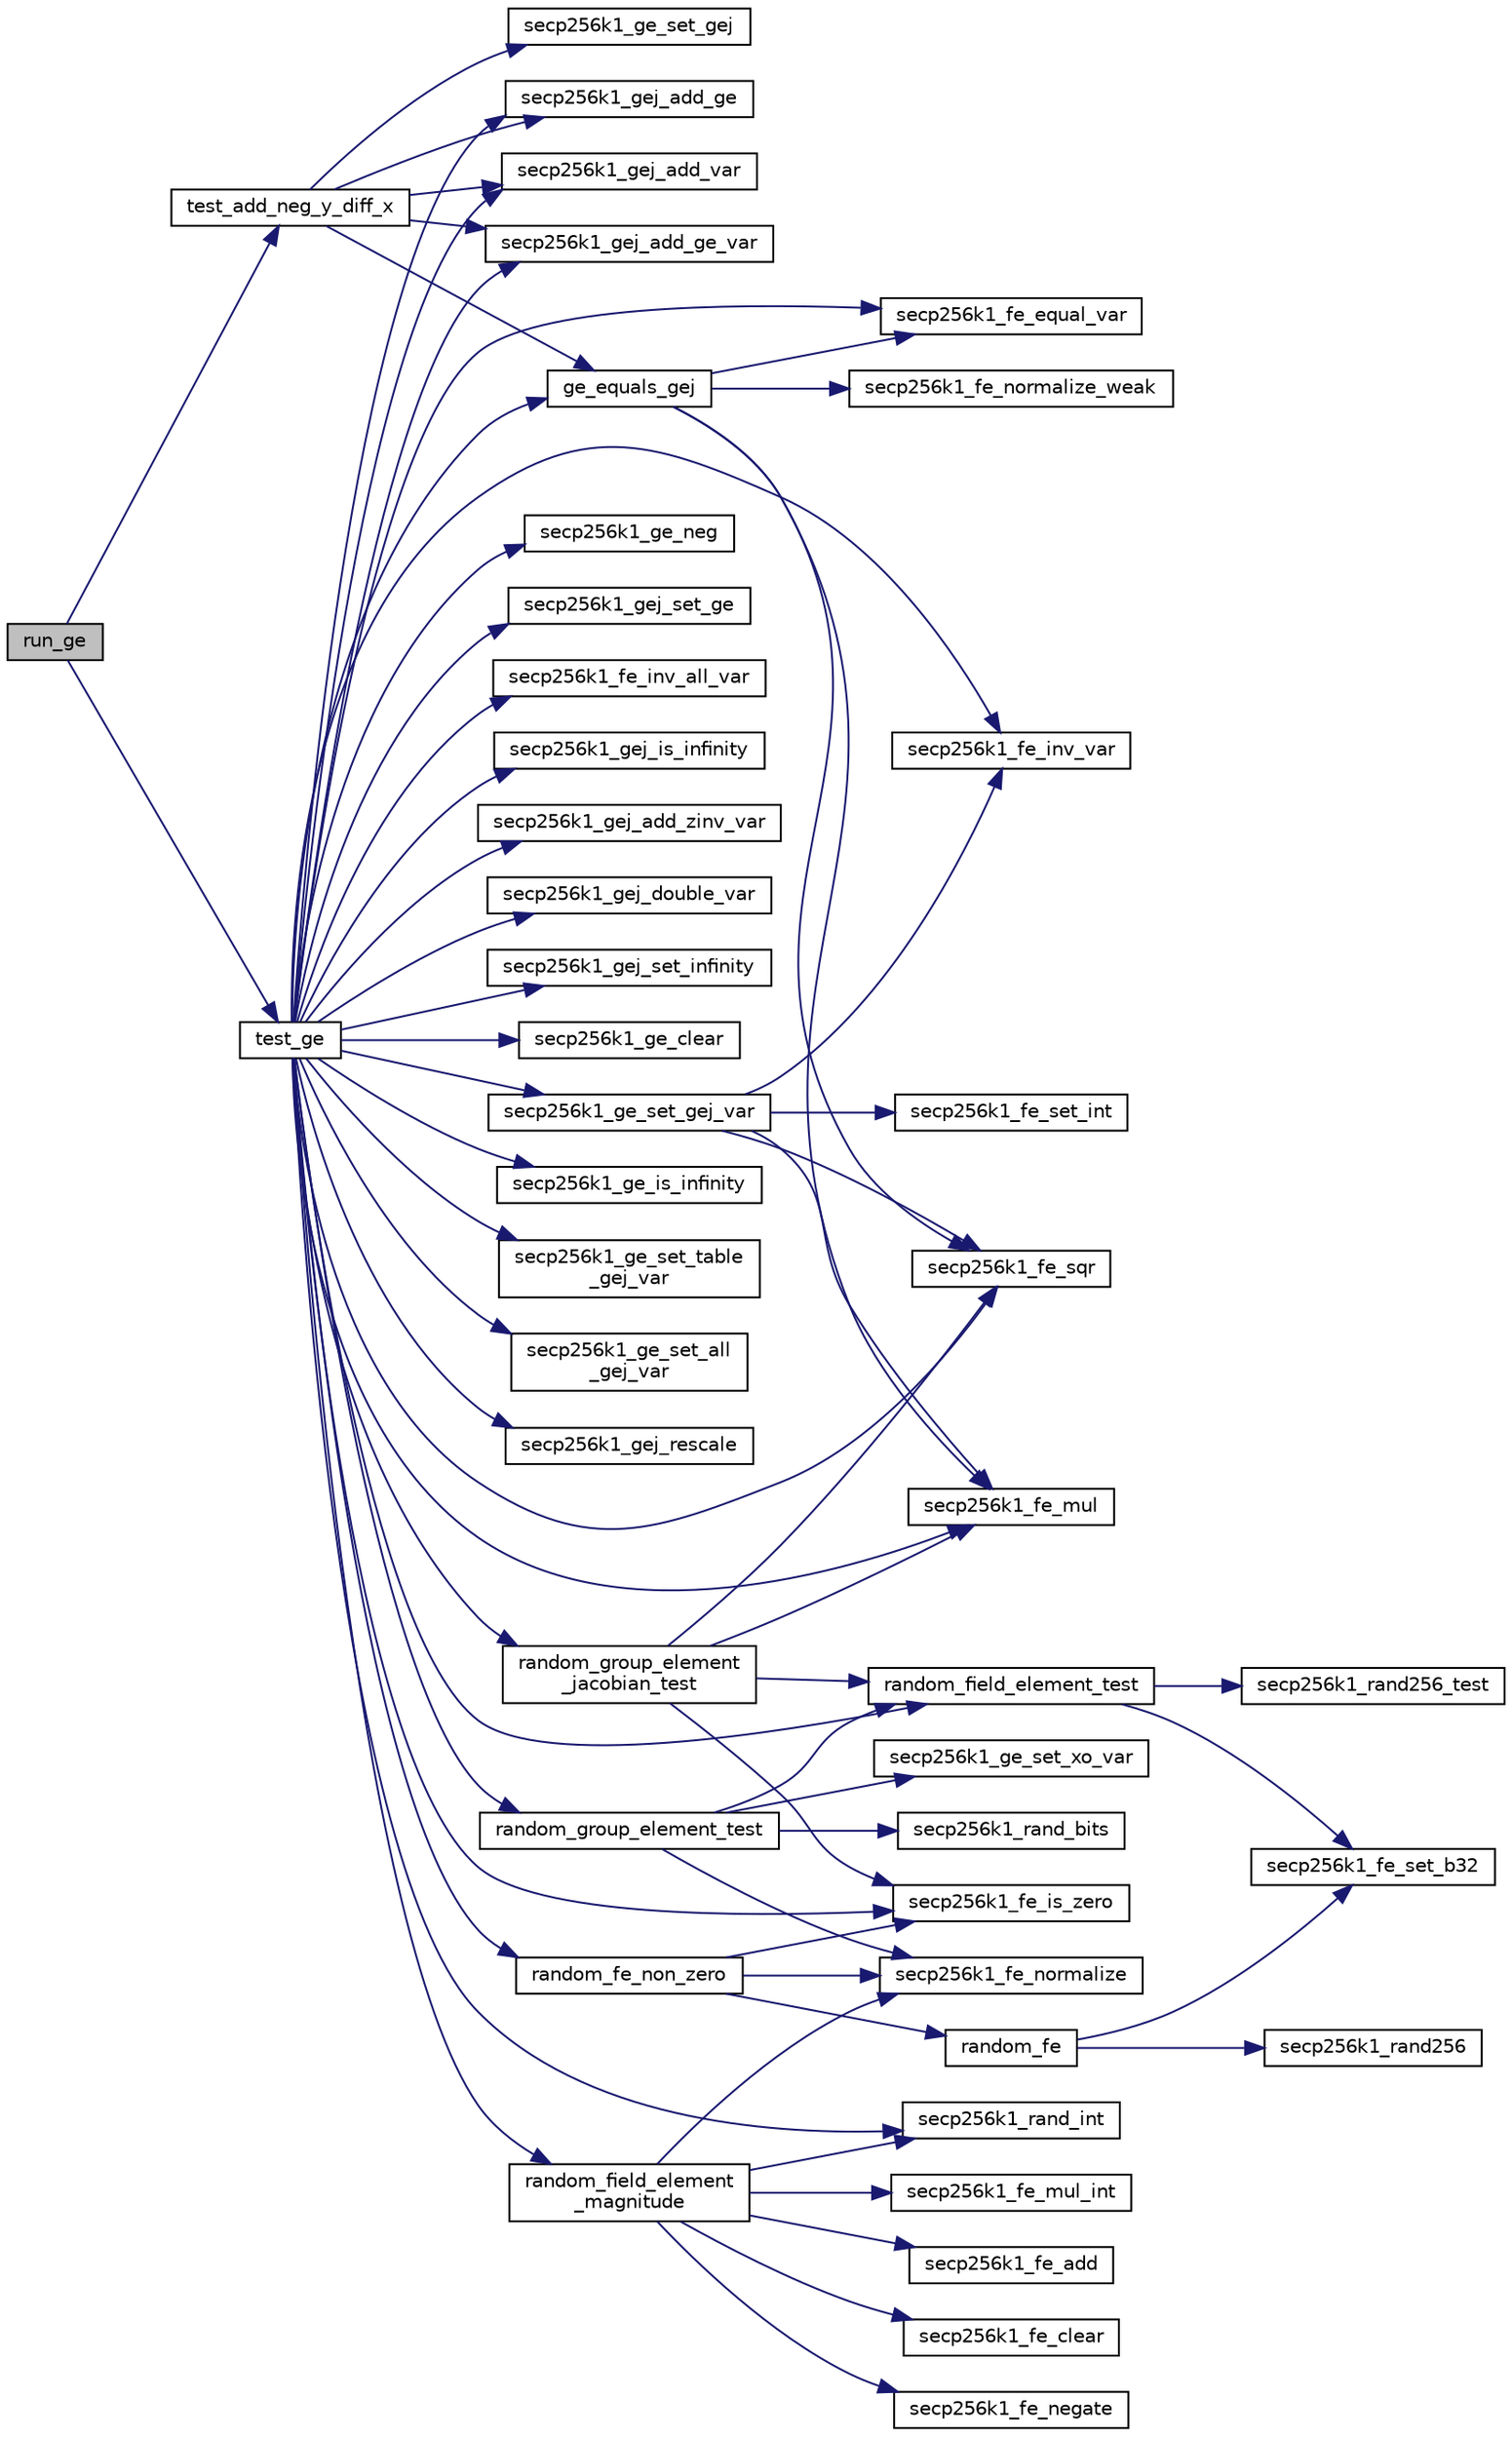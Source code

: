 digraph "run_ge"
{
  edge [fontname="Helvetica",fontsize="10",labelfontname="Helvetica",labelfontsize="10"];
  node [fontname="Helvetica",fontsize="10",shape=record];
  rankdir="LR";
  Node1148 [label="run_ge",height=0.2,width=0.4,color="black", fillcolor="grey75", style="filled", fontcolor="black"];
  Node1148 -> Node1149 [color="midnightblue",fontsize="10",style="solid",fontname="Helvetica"];
  Node1149 [label="test_ge",height=0.2,width=0.4,color="black", fillcolor="white", style="filled",URL="$d5/d7f/tests_8c.html#a3084bb11900a5e4d33115904d0ceb847"];
  Node1149 -> Node1150 [color="midnightblue",fontsize="10",style="solid",fontname="Helvetica"];
  Node1150 [label="secp256k1_gej_set_infinity",height=0.2,width=0.4,color="black", fillcolor="white", style="filled",URL="$d9/dd1/group_8h.html#a2c6b24a2db08260d89e891eab7035b2c",tooltip="Set a group element (jacobian) equal to the point at infinity. "];
  Node1149 -> Node1151 [color="midnightblue",fontsize="10",style="solid",fontname="Helvetica"];
  Node1151 [label="secp256k1_ge_clear",height=0.2,width=0.4,color="black", fillcolor="white", style="filled",URL="$d9/dd1/group_8h.html#a34793cf48794f089bb28597d1a9f23b2",tooltip="Clear a secp256k1_ge to prevent leaking sensitive information. "];
  Node1149 -> Node1152 [color="midnightblue",fontsize="10",style="solid",fontname="Helvetica"];
  Node1152 [label="secp256k1_ge_set_gej_var",height=0.2,width=0.4,color="black", fillcolor="white", style="filled",URL="$d6/d60/group__impl_8h.html#aea803cf52c0f33c2cb3bfb82d5790d71"];
  Node1152 -> Node1153 [color="midnightblue",fontsize="10",style="solid",fontname="Helvetica"];
  Node1153 [label="secp256k1_fe_inv_var",height=0.2,width=0.4,color="black", fillcolor="white", style="filled",URL="$d5/d5a/field_8h.html#a0090ecfb39b34a8965cc16ae1feca5aa",tooltip="Potentially faster version of secp256k1_fe_inv, without constant-time guarantee. "];
  Node1152 -> Node1154 [color="midnightblue",fontsize="10",style="solid",fontname="Helvetica"];
  Node1154 [label="secp256k1_fe_sqr",height=0.2,width=0.4,color="black", fillcolor="white", style="filled",URL="$d5/d5a/field_8h.html#a6cbe550ca5eb35e683b1c8d68d8de26b",tooltip="Sets a field element to be the square of another. "];
  Node1152 -> Node1155 [color="midnightblue",fontsize="10",style="solid",fontname="Helvetica"];
  Node1155 [label="secp256k1_fe_mul",height=0.2,width=0.4,color="black", fillcolor="white", style="filled",URL="$d5/d5a/field_8h.html#a542b97d2574d9687c563d002587cf9a2",tooltip="Sets a field element to be the product of two others. "];
  Node1152 -> Node1156 [color="midnightblue",fontsize="10",style="solid",fontname="Helvetica"];
  Node1156 [label="secp256k1_fe_set_int",height=0.2,width=0.4,color="black", fillcolor="white", style="filled",URL="$d5/d5a/field_8h.html#a4bfba9980b6d6960ad623f1ddbbc547e",tooltip="Set a field element equal to a small integer. "];
  Node1149 -> Node1157 [color="midnightblue",fontsize="10",style="solid",fontname="Helvetica"];
  Node1157 [label="random_group_element_test",height=0.2,width=0.4,color="black", fillcolor="white", style="filled",URL="$d5/d7f/tests_8c.html#a63a7c68b6b72356c59cfdaaab131c73b"];
  Node1157 -> Node1158 [color="midnightblue",fontsize="10",style="solid",fontname="Helvetica"];
  Node1158 [label="random_field_element_test",height=0.2,width=0.4,color="black", fillcolor="white", style="filled",URL="$d5/d7f/tests_8c.html#af038dec65d22bf5050a82de7b4ad4bca"];
  Node1158 -> Node1159 [color="midnightblue",fontsize="10",style="solid",fontname="Helvetica"];
  Node1159 [label="secp256k1_rand256_test",height=0.2,width=0.4,color="black", fillcolor="white", style="filled",URL="$dd/d0b/testrand_8h.html#ac7dd7cc19d5d0ae9b50791656b57af7b",tooltip="Generate a pseudorandom 32-byte array with long sequences of zero and one bits. "];
  Node1158 -> Node1160 [color="midnightblue",fontsize="10",style="solid",fontname="Helvetica"];
  Node1160 [label="secp256k1_fe_set_b32",height=0.2,width=0.4,color="black", fillcolor="white", style="filled",URL="$d5/d5a/field_8h.html#a5c86a65052e3b135919c00fe2233a43d",tooltip="Set a field element equal to 32-byte big endian value. "];
  Node1157 -> Node1161 [color="midnightblue",fontsize="10",style="solid",fontname="Helvetica"];
  Node1161 [label="secp256k1_ge_set_xo_var",height=0.2,width=0.4,color="black", fillcolor="white", style="filled",URL="$d9/dd1/group_8h.html#a3c3d9154b093bb4ed48ba55e4c28a0b5",tooltip="Set a group element (affine) equal to the point with the given X coordinate, and given oddness for Y..."];
  Node1157 -> Node1162 [color="midnightblue",fontsize="10",style="solid",fontname="Helvetica"];
  Node1162 [label="secp256k1_rand_bits",height=0.2,width=0.4,color="black", fillcolor="white", style="filled",URL="$dd/d0b/testrand_8h.html#a70a3e97a30b94a77f4a59807ba01e6ba",tooltip="Generate a pseudorandom number in the range [0..2**bits-1]. "];
  Node1157 -> Node1163 [color="midnightblue",fontsize="10",style="solid",fontname="Helvetica"];
  Node1163 [label="secp256k1_fe_normalize",height=0.2,width=0.4,color="black", fillcolor="white", style="filled",URL="$d5/d5a/field_8h.html#a8e925e94d5a7330d2ae68f6642d0c7b9",tooltip="Field element module. "];
  Node1149 -> Node1164 [color="midnightblue",fontsize="10",style="solid",fontname="Helvetica"];
  Node1164 [label="secp256k1_ge_neg",height=0.2,width=0.4,color="black", fillcolor="white", style="filled",URL="$d9/dd1/group_8h.html#abcb34de0cfdf82a125e059f4f98de1d9"];
  Node1149 -> Node1165 [color="midnightblue",fontsize="10",style="solid",fontname="Helvetica"];
  Node1165 [label="secp256k1_gej_set_ge",height=0.2,width=0.4,color="black", fillcolor="white", style="filled",URL="$d9/dd1/group_8h.html#ad5f813e26afb239f03e83f0e61e05498",tooltip="Set a group element (jacobian) equal to another which is given in affine coordinates. "];
  Node1149 -> Node1166 [color="midnightblue",fontsize="10",style="solid",fontname="Helvetica"];
  Node1166 [label="random_group_element\l_jacobian_test",height=0.2,width=0.4,color="black", fillcolor="white", style="filled",URL="$d5/d7f/tests_8c.html#a92dafcbafa2a878e07b5ff22f573be7f"];
  Node1166 -> Node1158 [color="midnightblue",fontsize="10",style="solid",fontname="Helvetica"];
  Node1166 -> Node1167 [color="midnightblue",fontsize="10",style="solid",fontname="Helvetica"];
  Node1167 [label="secp256k1_fe_is_zero",height=0.2,width=0.4,color="black", fillcolor="white", style="filled",URL="$d5/d5a/field_8h.html#a619ec4805df6cc54d70e6682ceebd098",tooltip="Verify whether a field element is zero. "];
  Node1166 -> Node1154 [color="midnightblue",fontsize="10",style="solid",fontname="Helvetica"];
  Node1166 -> Node1155 [color="midnightblue",fontsize="10",style="solid",fontname="Helvetica"];
  Node1149 -> Node1168 [color="midnightblue",fontsize="10",style="solid",fontname="Helvetica"];
  Node1168 [label="random_field_element\l_magnitude",height=0.2,width=0.4,color="black", fillcolor="white", style="filled",URL="$d5/d7f/tests_8c.html#a4ae0ffabe31b809b14bc5e14e3f4e953"];
  Node1168 -> Node1169 [color="midnightblue",fontsize="10",style="solid",fontname="Helvetica"];
  Node1169 [label="secp256k1_rand_int",height=0.2,width=0.4,color="black", fillcolor="white", style="filled",URL="$dd/d0b/testrand_8h.html#a2e2064cdf87588f68f4ba3131f5d9353",tooltip="Generate a pseudorandom number in the range [0..range-1]. "];
  Node1168 -> Node1163 [color="midnightblue",fontsize="10",style="solid",fontname="Helvetica"];
  Node1168 -> Node1170 [color="midnightblue",fontsize="10",style="solid",fontname="Helvetica"];
  Node1170 [label="secp256k1_fe_clear",height=0.2,width=0.4,color="black", fillcolor="white", style="filled",URL="$d7/dfb/field__10x26__impl_8h.html#aa213f05a02544f894a8829f672b6e4ea"];
  Node1168 -> Node1171 [color="midnightblue",fontsize="10",style="solid",fontname="Helvetica"];
  Node1171 [label="secp256k1_fe_negate",height=0.2,width=0.4,color="black", fillcolor="white", style="filled",URL="$d5/d5a/field_8h.html#a4543ff08a66fc870acd56c921f2b30f7",tooltip="Set a field element equal to the additive inverse of another. "];
  Node1168 -> Node1172 [color="midnightblue",fontsize="10",style="solid",fontname="Helvetica"];
  Node1172 [label="secp256k1_fe_mul_int",height=0.2,width=0.4,color="black", fillcolor="white", style="filled",URL="$d5/d5a/field_8h.html#a3f7b55267ed0d5135530283da6314416",tooltip="Multiplies the passed field element with a small integer constant. "];
  Node1168 -> Node1173 [color="midnightblue",fontsize="10",style="solid",fontname="Helvetica"];
  Node1173 [label="secp256k1_fe_add",height=0.2,width=0.4,color="black", fillcolor="white", style="filled",URL="$d5/d5a/field_8h.html#a7512f80b60598e4af89c004890880fc7",tooltip="Adds a field element to another. "];
  Node1149 -> Node1158 [color="midnightblue",fontsize="10",style="solid",fontname="Helvetica"];
  Node1149 -> Node1167 [color="midnightblue",fontsize="10",style="solid",fontname="Helvetica"];
  Node1149 -> Node1174 [color="midnightblue",fontsize="10",style="solid",fontname="Helvetica"];
  Node1174 [label="secp256k1_fe_inv_all_var",height=0.2,width=0.4,color="black", fillcolor="white", style="filled",URL="$d5/d5a/field_8h.html#a728a757d8960973603be6f3b2aa13f4e",tooltip="Calculate the (modular) inverses of a batch of field elements. "];
  Node1149 -> Node1153 [color="midnightblue",fontsize="10",style="solid",fontname="Helvetica"];
  Node1149 -> Node1154 [color="midnightblue",fontsize="10",style="solid",fontname="Helvetica"];
  Node1149 -> Node1155 [color="midnightblue",fontsize="10",style="solid",fontname="Helvetica"];
  Node1149 -> Node1175 [color="midnightblue",fontsize="10",style="solid",fontname="Helvetica"];
  Node1175 [label="secp256k1_gej_add_var",height=0.2,width=0.4,color="black", fillcolor="white", style="filled",URL="$d9/dd1/group_8h.html#a8df21f3ef7412e6c4d39fb67dc0140c6",tooltip="Set r equal to the sum of a and b. "];
  Node1149 -> Node1176 [color="midnightblue",fontsize="10",style="solid",fontname="Helvetica"];
  Node1176 [label="secp256k1_gej_is_infinity",height=0.2,width=0.4,color="black", fillcolor="white", style="filled",URL="$d9/dd1/group_8h.html#a33786d5853579c92d46fac51f6a40093",tooltip="Check whether a group element is the point at infinity. "];
  Node1149 -> Node1177 [color="midnightblue",fontsize="10",style="solid",fontname="Helvetica"];
  Node1177 [label="secp256k1_fe_equal_var",height=0.2,width=0.4,color="black", fillcolor="white", style="filled",URL="$d5/d5a/field_8h.html#a16ab4d0dd8bcb5da1b888288063014f3",tooltip="Compare two field elements. "];
  Node1149 -> Node1178 [color="midnightblue",fontsize="10",style="solid",fontname="Helvetica"];
  Node1178 [label="secp256k1_gej_add_ge_var",height=0.2,width=0.4,color="black", fillcolor="white", style="filled",URL="$d9/dd1/group_8h.html#a4d0338f50b08d082caa32f8e72707b55",tooltip="Set r equal to the sum of a and b (with b given in affine coordinates). "];
  Node1149 -> Node1179 [color="midnightblue",fontsize="10",style="solid",fontname="Helvetica"];
  Node1179 [label="ge_equals_gej",height=0.2,width=0.4,color="black", fillcolor="white", style="filled",URL="$d5/d7f/tests_8c.html#a7930deeb9d6815fba34afad98b8dfa69"];
  Node1179 -> Node1154 [color="midnightblue",fontsize="10",style="solid",fontname="Helvetica"];
  Node1179 -> Node1155 [color="midnightblue",fontsize="10",style="solid",fontname="Helvetica"];
  Node1179 -> Node1180 [color="midnightblue",fontsize="10",style="solid",fontname="Helvetica"];
  Node1180 [label="secp256k1_fe_normalize_weak",height=0.2,width=0.4,color="black", fillcolor="white", style="filled",URL="$d5/d5a/field_8h.html#a0aaec7df2f708a451a8e1f41a943d8b1",tooltip="Weakly normalize a field element: reduce it magnitude to 1, but don&#39;t fully normalize. "];
  Node1179 -> Node1177 [color="midnightblue",fontsize="10",style="solid",fontname="Helvetica"];
  Node1149 -> Node1181 [color="midnightblue",fontsize="10",style="solid",fontname="Helvetica"];
  Node1181 [label="secp256k1_gej_add_zinv_var",height=0.2,width=0.4,color="black", fillcolor="white", style="filled",URL="$d9/dd1/group_8h.html#a180d4e54e906f101ce0f1e74563ce5f6",tooltip="Set r equal to the sum of a and b (with the inverse of b&#39;s Z coordinate passed as bzinv)..."];
  Node1149 -> Node1182 [color="midnightblue",fontsize="10",style="solid",fontname="Helvetica"];
  Node1182 [label="secp256k1_gej_add_ge",height=0.2,width=0.4,color="black", fillcolor="white", style="filled",URL="$d9/dd1/group_8h.html#a586b55d5921edcd68799f584c0a3c58d",tooltip="Set r equal to the sum of a and b (with b given in affine coordinates, and not infinity). "];
  Node1149 -> Node1183 [color="midnightblue",fontsize="10",style="solid",fontname="Helvetica"];
  Node1183 [label="secp256k1_gej_double_var",height=0.2,width=0.4,color="black", fillcolor="white", style="filled",URL="$d9/dd1/group_8h.html#a033aa434a4d0838f649ad757dd44db46",tooltip="Set r equal to the double of a. "];
  Node1149 -> Node1184 [color="midnightblue",fontsize="10",style="solid",fontname="Helvetica"];
  Node1184 [label="secp256k1_ge_is_infinity",height=0.2,width=0.4,color="black", fillcolor="white", style="filled",URL="$d9/dd1/group_8h.html#ac83592db46af97faf7ba9b9a39a1f6ff",tooltip="Check whether a group element is the point at infinity. "];
  Node1149 -> Node1169 [color="midnightblue",fontsize="10",style="solid",fontname="Helvetica"];
  Node1149 -> Node1185 [color="midnightblue",fontsize="10",style="solid",fontname="Helvetica"];
  Node1185 [label="secp256k1_ge_set_table\l_gej_var",height=0.2,width=0.4,color="black", fillcolor="white", style="filled",URL="$d9/dd1/group_8h.html#a1cf9611464711ed63bde94d92ecc70de",tooltip="Set a batch of group elements equal to the inputs given in jacobian coordinates (with known z-ratios)..."];
  Node1149 -> Node1186 [color="midnightblue",fontsize="10",style="solid",fontname="Helvetica"];
  Node1186 [label="secp256k1_ge_set_all\l_gej_var",height=0.2,width=0.4,color="black", fillcolor="white", style="filled",URL="$d9/dd1/group_8h.html#ada58b0cf328a74cfdd1f8b35083668a1",tooltip="Set a batch of group elements equal to the inputs given in jacobian coordinates. "];
  Node1149 -> Node1187 [color="midnightblue",fontsize="10",style="solid",fontname="Helvetica"];
  Node1187 [label="random_fe_non_zero",height=0.2,width=0.4,color="black", fillcolor="white", style="filled",URL="$d5/d7f/tests_8c.html#a7f2c9aa1daa06bbd70798f8b8a6d978a"];
  Node1187 -> Node1188 [color="midnightblue",fontsize="10",style="solid",fontname="Helvetica"];
  Node1188 [label="random_fe",height=0.2,width=0.4,color="black", fillcolor="white", style="filled",URL="$d5/d7f/tests_8c.html#ad49b2c3065041ff986c8a4d71a329c79"];
  Node1188 -> Node1189 [color="midnightblue",fontsize="10",style="solid",fontname="Helvetica"];
  Node1189 [label="secp256k1_rand256",height=0.2,width=0.4,color="black", fillcolor="white", style="filled",URL="$dd/d0b/testrand_8h.html#ac6eab6443f98bba198f7df69e658173c",tooltip="Generate a pseudorandom 32-byte array. "];
  Node1188 -> Node1160 [color="midnightblue",fontsize="10",style="solid",fontname="Helvetica"];
  Node1187 -> Node1163 [color="midnightblue",fontsize="10",style="solid",fontname="Helvetica"];
  Node1187 -> Node1167 [color="midnightblue",fontsize="10",style="solid",fontname="Helvetica"];
  Node1149 -> Node1190 [color="midnightblue",fontsize="10",style="solid",fontname="Helvetica"];
  Node1190 [label="secp256k1_gej_rescale",height=0.2,width=0.4,color="black", fillcolor="white", style="filled",URL="$d9/dd1/group_8h.html#a96ba360f6eb5f21c88e019e741a098ee",tooltip="Rescale a jacobian point by b which must be non-zero. "];
  Node1148 -> Node1191 [color="midnightblue",fontsize="10",style="solid",fontname="Helvetica"];
  Node1191 [label="test_add_neg_y_diff_x",height=0.2,width=0.4,color="black", fillcolor="white", style="filled",URL="$d5/d7f/tests_8c.html#a849e08074670ab1644fdec5cc5ef08a7"];
  Node1191 -> Node1192 [color="midnightblue",fontsize="10",style="solid",fontname="Helvetica"];
  Node1192 [label="secp256k1_ge_set_gej",height=0.2,width=0.4,color="black", fillcolor="white", style="filled",URL="$d9/dd1/group_8h.html#aa511eebf8cd7419763f06555ed4fb62d",tooltip="Set a group element equal to another which is given in jacobian coordinates. "];
  Node1191 -> Node1175 [color="midnightblue",fontsize="10",style="solid",fontname="Helvetica"];
  Node1191 -> Node1179 [color="midnightblue",fontsize="10",style="solid",fontname="Helvetica"];
  Node1191 -> Node1182 [color="midnightblue",fontsize="10",style="solid",fontname="Helvetica"];
  Node1191 -> Node1178 [color="midnightblue",fontsize="10",style="solid",fontname="Helvetica"];
}
